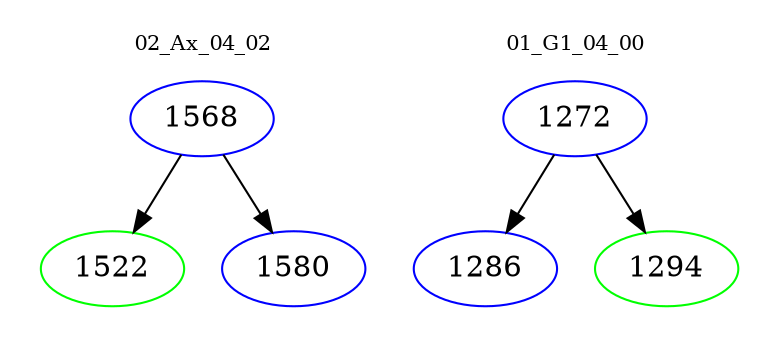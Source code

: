 digraph{
subgraph cluster_0 {
color = white
label = "02_Ax_04_02";
fontsize=10;
T0_1568 [label="1568", color="blue"]
T0_1568 -> T0_1522 [color="black"]
T0_1522 [label="1522", color="green"]
T0_1568 -> T0_1580 [color="black"]
T0_1580 [label="1580", color="blue"]
}
subgraph cluster_1 {
color = white
label = "01_G1_04_00";
fontsize=10;
T1_1272 [label="1272", color="blue"]
T1_1272 -> T1_1286 [color="black"]
T1_1286 [label="1286", color="blue"]
T1_1272 -> T1_1294 [color="black"]
T1_1294 [label="1294", color="green"]
}
}
